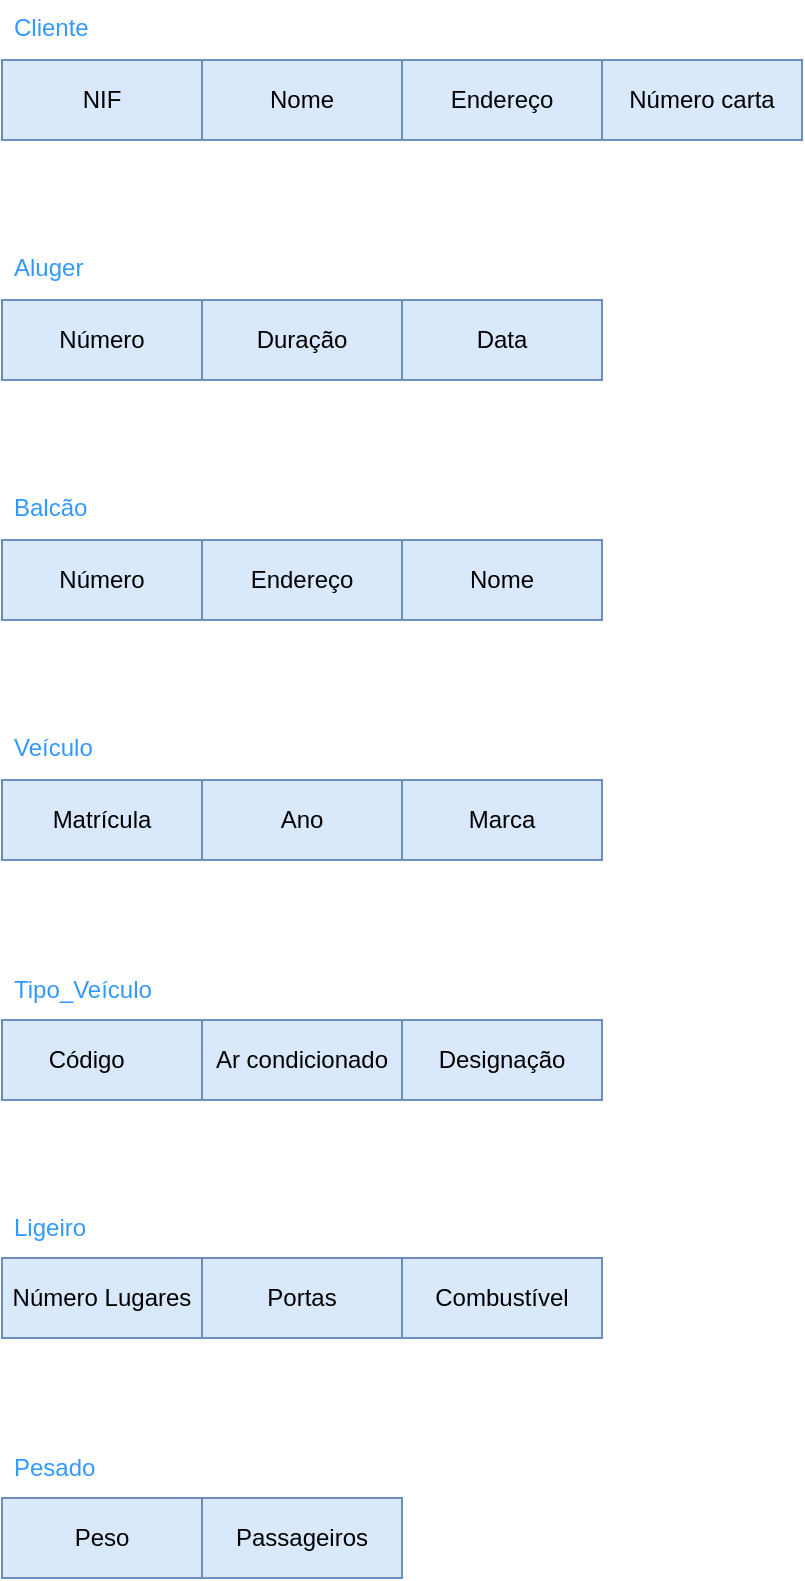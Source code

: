 <mxfile version="24.0.0" type="github">
  <diagram name="Page-1" id="e56a1550-8fbb-45ad-956c-1786394a9013">
    <mxGraphModel dx="875" dy="435" grid="1" gridSize="10" guides="1" tooltips="1" connect="1" arrows="1" fold="1" page="1" pageScale="1" pageWidth="1100" pageHeight="850" background="none" math="0" shadow="0">
      <root>
        <mxCell id="0" />
        <mxCell id="1" parent="0" />
        <mxCell id="vDkgPP74FCtu3gJb3fSW-1" value="NIF" style="whiteSpace=wrap;html=1;align=center;fillColor=#dae8fc;strokeColor=#6c8ebf;" vertex="1" parent="1">
          <mxGeometry x="40" y="40" width="100" height="40" as="geometry" />
        </mxCell>
        <mxCell id="vDkgPP74FCtu3gJb3fSW-2" value="&lt;font color=&quot;#3399ff&quot;&gt;Cliente&lt;/font&gt;" style="text;strokeColor=none;fillColor=none;spacingLeft=4;spacingRight=4;overflow=hidden;rotatable=0;points=[[0,0.5],[1,0.5]];portConstraint=eastwest;fontSize=12;whiteSpace=wrap;html=1;" vertex="1" parent="1">
          <mxGeometry x="40" y="10" width="50" height="30" as="geometry" />
        </mxCell>
        <mxCell id="vDkgPP74FCtu3gJb3fSW-4" value="Nome" style="whiteSpace=wrap;html=1;align=center;fillColor=#dae8fc;strokeColor=#6c8ebf;" vertex="1" parent="1">
          <mxGeometry x="140" y="40" width="100" height="40" as="geometry" />
        </mxCell>
        <mxCell id="vDkgPP74FCtu3gJb3fSW-5" value="Endereço" style="whiteSpace=wrap;html=1;align=center;fillColor=#dae8fc;strokeColor=#6c8ebf;" vertex="1" parent="1">
          <mxGeometry x="240" y="40" width="100" height="40" as="geometry" />
        </mxCell>
        <mxCell id="vDkgPP74FCtu3gJb3fSW-7" value="Número carta" style="whiteSpace=wrap;html=1;align=center;fillColor=#dae8fc;strokeColor=#6c8ebf;" vertex="1" parent="1">
          <mxGeometry x="340" y="40" width="100" height="40" as="geometry" />
        </mxCell>
        <mxCell id="vDkgPP74FCtu3gJb3fSW-8" value="Número" style="whiteSpace=wrap;html=1;align=center;fillColor=#dae8fc;strokeColor=#6c8ebf;" vertex="1" parent="1">
          <mxGeometry x="40" y="160" width="100" height="40" as="geometry" />
        </mxCell>
        <mxCell id="vDkgPP74FCtu3gJb3fSW-9" value="&lt;font color=&quot;#3399ff&quot;&gt;Aluger&lt;/font&gt;" style="text;strokeColor=none;fillColor=none;spacingLeft=4;spacingRight=4;overflow=hidden;rotatable=0;points=[[0,0.5],[1,0.5]];portConstraint=eastwest;fontSize=12;whiteSpace=wrap;html=1;" vertex="1" parent="1">
          <mxGeometry x="40" y="130" width="50" height="30" as="geometry" />
        </mxCell>
        <mxCell id="vDkgPP74FCtu3gJb3fSW-11" value="Duração" style="whiteSpace=wrap;html=1;align=center;fillColor=#dae8fc;strokeColor=#6c8ebf;" vertex="1" parent="1">
          <mxGeometry x="140" y="160" width="100" height="40" as="geometry" />
        </mxCell>
        <mxCell id="vDkgPP74FCtu3gJb3fSW-12" value="Data" style="whiteSpace=wrap;html=1;align=center;fillColor=#dae8fc;strokeColor=#6c8ebf;" vertex="1" parent="1">
          <mxGeometry x="240" y="160" width="100" height="40" as="geometry" />
        </mxCell>
        <mxCell id="vDkgPP74FCtu3gJb3fSW-13" value="Número" style="whiteSpace=wrap;html=1;align=center;fillColor=#dae8fc;strokeColor=#6c8ebf;" vertex="1" parent="1">
          <mxGeometry x="40" y="280" width="100" height="40" as="geometry" />
        </mxCell>
        <mxCell id="vDkgPP74FCtu3gJb3fSW-14" value="&lt;font color=&quot;#3399ff&quot;&gt;Balcão&lt;span style=&quot;white-space: pre;&quot;&gt;&#x9;&lt;/span&gt;&lt;/font&gt;" style="text;strokeColor=none;fillColor=none;spacingLeft=4;spacingRight=4;overflow=hidden;rotatable=0;points=[[0,0.5],[1,0.5]];portConstraint=eastwest;fontSize=12;whiteSpace=wrap;html=1;" vertex="1" parent="1">
          <mxGeometry x="40" y="250" width="50" height="30" as="geometry" />
        </mxCell>
        <mxCell id="vDkgPP74FCtu3gJb3fSW-15" value="Endereço" style="whiteSpace=wrap;html=1;align=center;fillColor=#dae8fc;strokeColor=#6c8ebf;" vertex="1" parent="1">
          <mxGeometry x="140" y="280" width="100" height="40" as="geometry" />
        </mxCell>
        <mxCell id="vDkgPP74FCtu3gJb3fSW-16" value="Nome" style="whiteSpace=wrap;html=1;align=center;fillColor=#dae8fc;strokeColor=#6c8ebf;" vertex="1" parent="1">
          <mxGeometry x="240" y="280" width="100" height="40" as="geometry" />
        </mxCell>
        <mxCell id="vDkgPP74FCtu3gJb3fSW-17" value="Matrícula" style="whiteSpace=wrap;html=1;align=center;fillColor=#dae8fc;strokeColor=#6c8ebf;" vertex="1" parent="1">
          <mxGeometry x="40" y="400" width="100" height="40" as="geometry" />
        </mxCell>
        <mxCell id="vDkgPP74FCtu3gJb3fSW-18" value="&lt;font color=&quot;#3399ff&quot;&gt;Veículo&lt;/font&gt;" style="text;strokeColor=none;fillColor=none;spacingLeft=4;spacingRight=4;overflow=hidden;rotatable=0;points=[[0,0.5],[1,0.5]];portConstraint=eastwest;fontSize=12;whiteSpace=wrap;html=1;" vertex="1" parent="1">
          <mxGeometry x="40" y="370" width="50" height="30" as="geometry" />
        </mxCell>
        <mxCell id="vDkgPP74FCtu3gJb3fSW-19" value="Ano" style="whiteSpace=wrap;html=1;align=center;fillColor=#dae8fc;strokeColor=#6c8ebf;" vertex="1" parent="1">
          <mxGeometry x="140" y="400" width="100" height="40" as="geometry" />
        </mxCell>
        <mxCell id="vDkgPP74FCtu3gJb3fSW-20" value="Marca" style="whiteSpace=wrap;html=1;align=center;fillColor=#dae8fc;strokeColor=#6c8ebf;" vertex="1" parent="1">
          <mxGeometry x="240" y="400" width="100" height="40" as="geometry" />
        </mxCell>
        <mxCell id="vDkgPP74FCtu3gJb3fSW-22" value="Código&lt;span style=&quot;white-space: pre;&quot;&gt;&#x9;&lt;/span&gt;" style="whiteSpace=wrap;html=1;align=center;fillColor=#dae8fc;strokeColor=#6c8ebf;" vertex="1" parent="1">
          <mxGeometry x="40" y="520" width="100" height="40" as="geometry" />
        </mxCell>
        <mxCell id="vDkgPP74FCtu3gJb3fSW-23" value="&lt;font color=&quot;#3399ff&quot;&gt;Tipo_Veículo&lt;/font&gt;" style="text;strokeColor=none;fillColor=none;spacingLeft=4;spacingRight=4;overflow=hidden;rotatable=0;points=[[0,0.5],[1,0.5]];portConstraint=eastwest;fontSize=12;whiteSpace=wrap;html=1;" vertex="1" parent="1">
          <mxGeometry x="40" y="491" width="90" height="30" as="geometry" />
        </mxCell>
        <mxCell id="vDkgPP74FCtu3gJb3fSW-24" value="Ar condicionado" style="whiteSpace=wrap;html=1;align=center;fillColor=#dae8fc;strokeColor=#6c8ebf;" vertex="1" parent="1">
          <mxGeometry x="140" y="520" width="100" height="40" as="geometry" />
        </mxCell>
        <mxCell id="vDkgPP74FCtu3gJb3fSW-25" value="Designação" style="whiteSpace=wrap;html=1;align=center;fillColor=#dae8fc;strokeColor=#6c8ebf;" vertex="1" parent="1">
          <mxGeometry x="240" y="520" width="100" height="40" as="geometry" />
        </mxCell>
        <mxCell id="vDkgPP74FCtu3gJb3fSW-27" value="Número Lugares" style="whiteSpace=wrap;html=1;align=center;fillColor=#dae8fc;strokeColor=#6c8ebf;" vertex="1" parent="1">
          <mxGeometry x="40" y="639" width="100" height="40" as="geometry" />
        </mxCell>
        <mxCell id="vDkgPP74FCtu3gJb3fSW-28" value="&lt;font color=&quot;#3399ff&quot;&gt;Ligeiro&lt;/font&gt;" style="text;strokeColor=none;fillColor=none;spacingLeft=4;spacingRight=4;overflow=hidden;rotatable=0;points=[[0,0.5],[1,0.5]];portConstraint=eastwest;fontSize=12;whiteSpace=wrap;html=1;" vertex="1" parent="1">
          <mxGeometry x="40" y="610" width="90" height="30" as="geometry" />
        </mxCell>
        <mxCell id="vDkgPP74FCtu3gJb3fSW-29" value="Portas" style="whiteSpace=wrap;html=1;align=center;fillColor=#dae8fc;strokeColor=#6c8ebf;" vertex="1" parent="1">
          <mxGeometry x="140" y="639" width="100" height="40" as="geometry" />
        </mxCell>
        <mxCell id="vDkgPP74FCtu3gJb3fSW-30" value="Combustível" style="whiteSpace=wrap;html=1;align=center;fillColor=#dae8fc;strokeColor=#6c8ebf;" vertex="1" parent="1">
          <mxGeometry x="240" y="639" width="100" height="40" as="geometry" />
        </mxCell>
        <mxCell id="vDkgPP74FCtu3gJb3fSW-31" value="Peso" style="whiteSpace=wrap;html=1;align=center;fillColor=#dae8fc;strokeColor=#6c8ebf;" vertex="1" parent="1">
          <mxGeometry x="40" y="759" width="100" height="40" as="geometry" />
        </mxCell>
        <mxCell id="vDkgPP74FCtu3gJb3fSW-32" value="&lt;font color=&quot;#3399ff&quot;&gt;Pesado&lt;/font&gt;" style="text;strokeColor=none;fillColor=none;spacingLeft=4;spacingRight=4;overflow=hidden;rotatable=0;points=[[0,0.5],[1,0.5]];portConstraint=eastwest;fontSize=12;whiteSpace=wrap;html=1;" vertex="1" parent="1">
          <mxGeometry x="40" y="730" width="90" height="30" as="geometry" />
        </mxCell>
        <mxCell id="vDkgPP74FCtu3gJb3fSW-33" value="Passageiros" style="whiteSpace=wrap;html=1;align=center;fillColor=#dae8fc;strokeColor=#6c8ebf;" vertex="1" parent="1">
          <mxGeometry x="140" y="759" width="100" height="40" as="geometry" />
        </mxCell>
      </root>
    </mxGraphModel>
  </diagram>
</mxfile>
